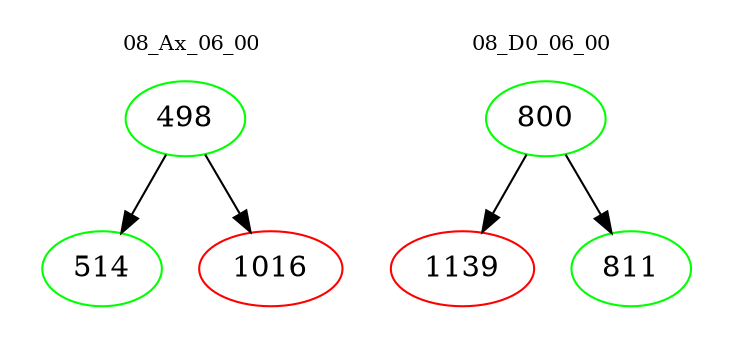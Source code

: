 digraph{
subgraph cluster_0 {
color = white
label = "08_Ax_06_00";
fontsize=10;
T0_498 [label="498", color="green"]
T0_498 -> T0_514 [color="black"]
T0_514 [label="514", color="green"]
T0_498 -> T0_1016 [color="black"]
T0_1016 [label="1016", color="red"]
}
subgraph cluster_1 {
color = white
label = "08_D0_06_00";
fontsize=10;
T1_800 [label="800", color="green"]
T1_800 -> T1_1139 [color="black"]
T1_1139 [label="1139", color="red"]
T1_800 -> T1_811 [color="black"]
T1_811 [label="811", color="green"]
}
}
